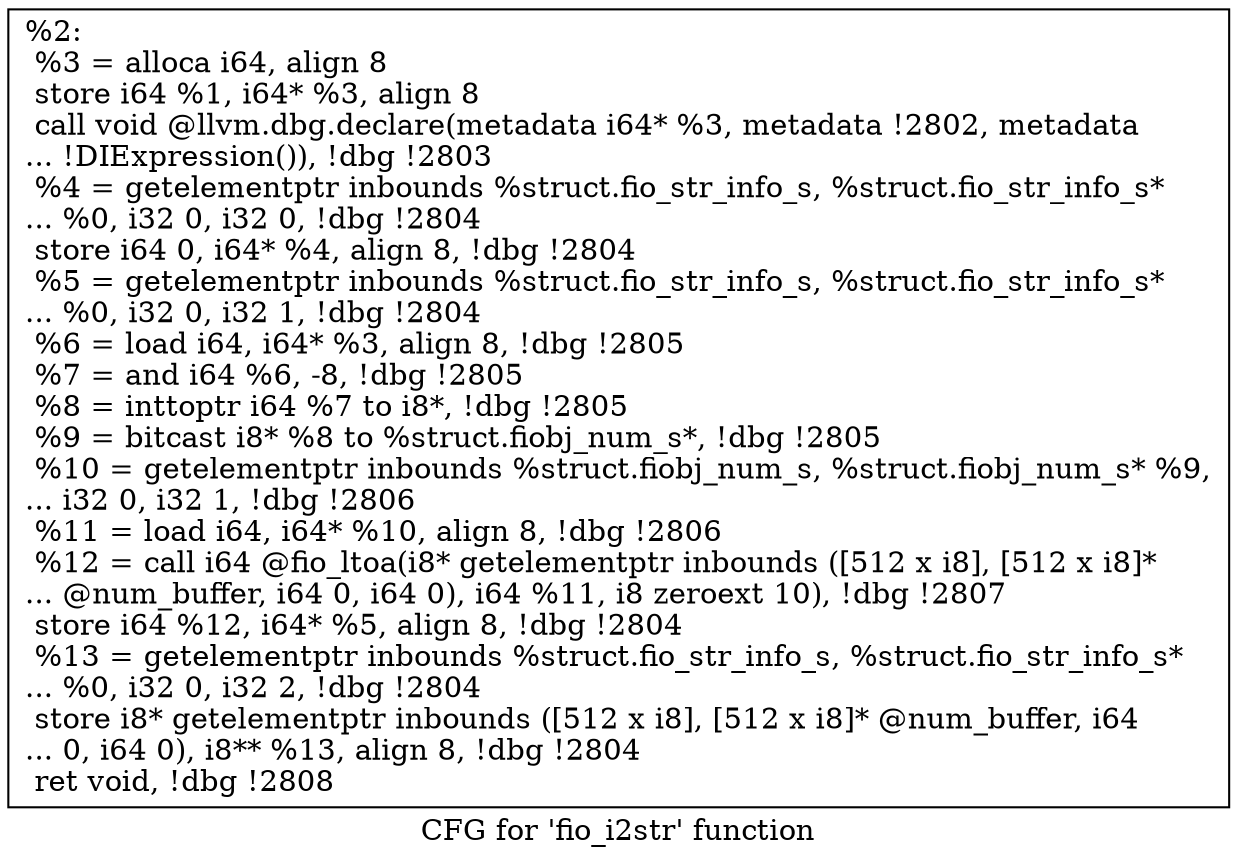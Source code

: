 digraph "CFG for 'fio_i2str' function" {
	label="CFG for 'fio_i2str' function";

	Node0x5568520174b0 [shape=record,label="{%2:\l  %3 = alloca i64, align 8\l  store i64 %1, i64* %3, align 8\l  call void @llvm.dbg.declare(metadata i64* %3, metadata !2802, metadata\l... !DIExpression()), !dbg !2803\l  %4 = getelementptr inbounds %struct.fio_str_info_s, %struct.fio_str_info_s*\l... %0, i32 0, i32 0, !dbg !2804\l  store i64 0, i64* %4, align 8, !dbg !2804\l  %5 = getelementptr inbounds %struct.fio_str_info_s, %struct.fio_str_info_s*\l... %0, i32 0, i32 1, !dbg !2804\l  %6 = load i64, i64* %3, align 8, !dbg !2805\l  %7 = and i64 %6, -8, !dbg !2805\l  %8 = inttoptr i64 %7 to i8*, !dbg !2805\l  %9 = bitcast i8* %8 to %struct.fiobj_num_s*, !dbg !2805\l  %10 = getelementptr inbounds %struct.fiobj_num_s, %struct.fiobj_num_s* %9,\l... i32 0, i32 1, !dbg !2806\l  %11 = load i64, i64* %10, align 8, !dbg !2806\l  %12 = call i64 @fio_ltoa(i8* getelementptr inbounds ([512 x i8], [512 x i8]*\l... @num_buffer, i64 0, i64 0), i64 %11, i8 zeroext 10), !dbg !2807\l  store i64 %12, i64* %5, align 8, !dbg !2804\l  %13 = getelementptr inbounds %struct.fio_str_info_s, %struct.fio_str_info_s*\l... %0, i32 0, i32 2, !dbg !2804\l  store i8* getelementptr inbounds ([512 x i8], [512 x i8]* @num_buffer, i64\l... 0, i64 0), i8** %13, align 8, !dbg !2804\l  ret void, !dbg !2808\l}"];
}
